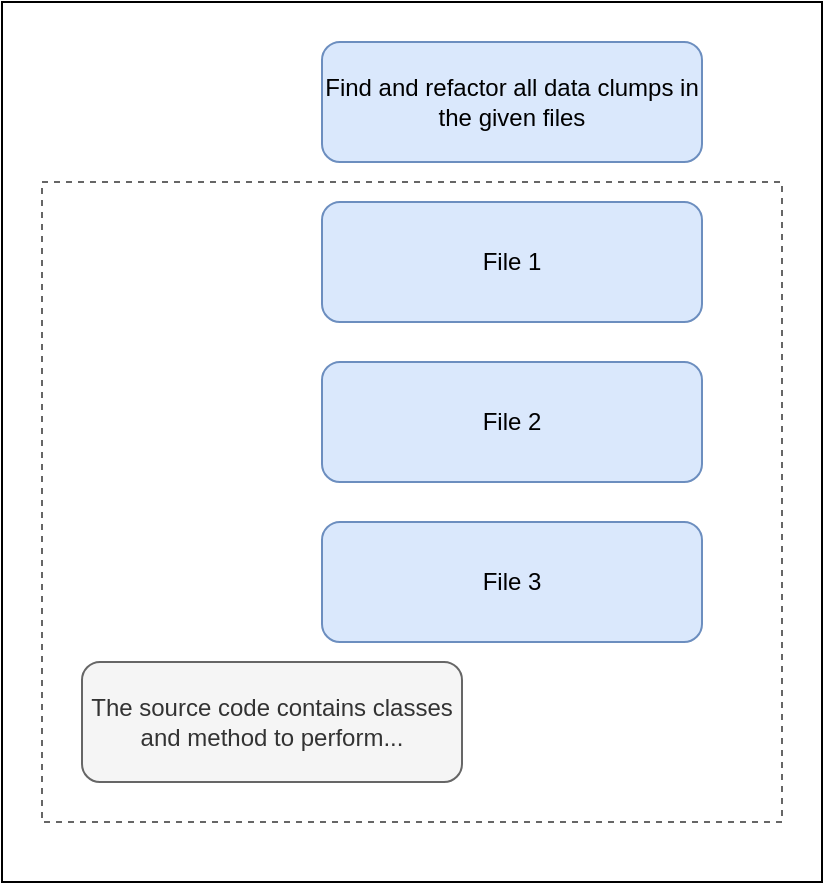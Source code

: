<mxfile version="24.7.7">
  <diagram name="Seite-1" id="V7yUvjEQwU2J-LxVKI-b">
    <mxGraphModel dx="1364" dy="747" grid="1" gridSize="10" guides="1" tooltips="1" connect="1" arrows="1" fold="1" page="1" pageScale="1" pageWidth="827" pageHeight="1169" math="0" shadow="0">
      <root>
        <mxCell id="0" />
        <mxCell id="1" parent="0" />
        <mxCell id="F_ajcUoTDbNSYC28oHAO-9" value="" style="rounded=0;whiteSpace=wrap;html=1;" parent="1" vertex="1">
          <mxGeometry x="150" y="80" width="410" height="440" as="geometry" />
        </mxCell>
        <mxCell id="F_ajcUoTDbNSYC28oHAO-7" value="" style="rounded=0;whiteSpace=wrap;html=1;fillColor=none;strokeColor=#666666;fontColor=#333333;dashed=1;" parent="1" vertex="1">
          <mxGeometry x="170" y="170" width="370" height="320" as="geometry" />
        </mxCell>
        <mxCell id="F_ajcUoTDbNSYC28oHAO-1" value="Find and refactor all data clumps in the given files" style="rounded=1;whiteSpace=wrap;html=1;fillColor=#dae8fc;strokeColor=#6c8ebf;" parent="1" vertex="1">
          <mxGeometry x="310" y="100" width="190" height="60" as="geometry" />
        </mxCell>
        <mxCell id="F_ajcUoTDbNSYC28oHAO-2" value="File 1" style="rounded=1;whiteSpace=wrap;html=1;fillColor=#dae8fc;strokeColor=#6c8ebf;" parent="1" vertex="1">
          <mxGeometry x="310" y="180" width="190" height="60" as="geometry" />
        </mxCell>
        <mxCell id="F_ajcUoTDbNSYC28oHAO-3" value="File 2" style="rounded=1;whiteSpace=wrap;html=1;fillColor=#dae8fc;strokeColor=#6c8ebf;" parent="1" vertex="1">
          <mxGeometry x="310" y="260" width="190" height="60" as="geometry" />
        </mxCell>
        <mxCell id="F_ajcUoTDbNSYC28oHAO-4" value="File 3" style="rounded=1;whiteSpace=wrap;html=1;fillColor=#dae8fc;strokeColor=#6c8ebf;" parent="1" vertex="1">
          <mxGeometry x="310" y="340" width="190" height="60" as="geometry" />
        </mxCell>
        <mxCell id="F_ajcUoTDbNSYC28oHAO-5" value="The source code contains classes and method to perform..." style="rounded=1;whiteSpace=wrap;html=1;fillColor=#f5f5f5;fontColor=#333333;strokeColor=#666666;" parent="1" vertex="1">
          <mxGeometry x="190" y="410" width="190" height="60" as="geometry" />
        </mxCell>
      </root>
    </mxGraphModel>
  </diagram>
</mxfile>
